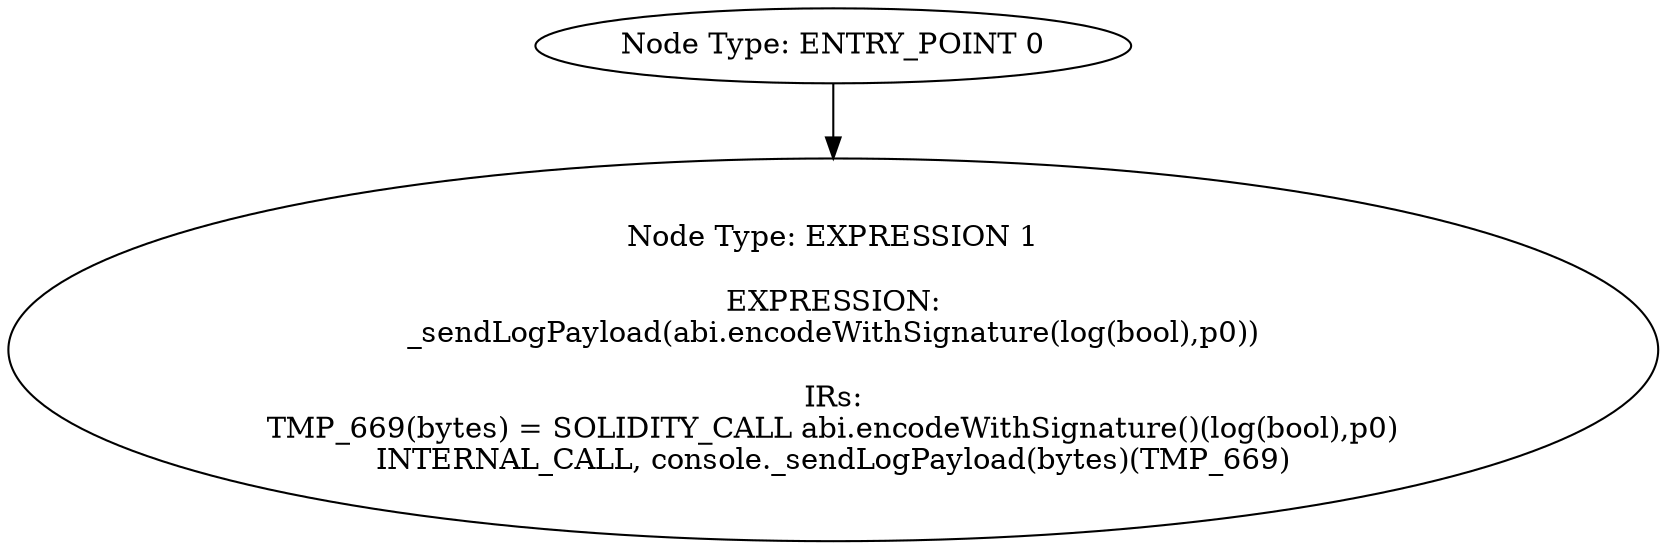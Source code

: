 digraph{
0[label="Node Type: ENTRY_POINT 0
"];
0->1;
1[label="Node Type: EXPRESSION 1

EXPRESSION:
_sendLogPayload(abi.encodeWithSignature(log(bool),p0))

IRs:
TMP_669(bytes) = SOLIDITY_CALL abi.encodeWithSignature()(log(bool),p0)
INTERNAL_CALL, console._sendLogPayload(bytes)(TMP_669)"];
}
